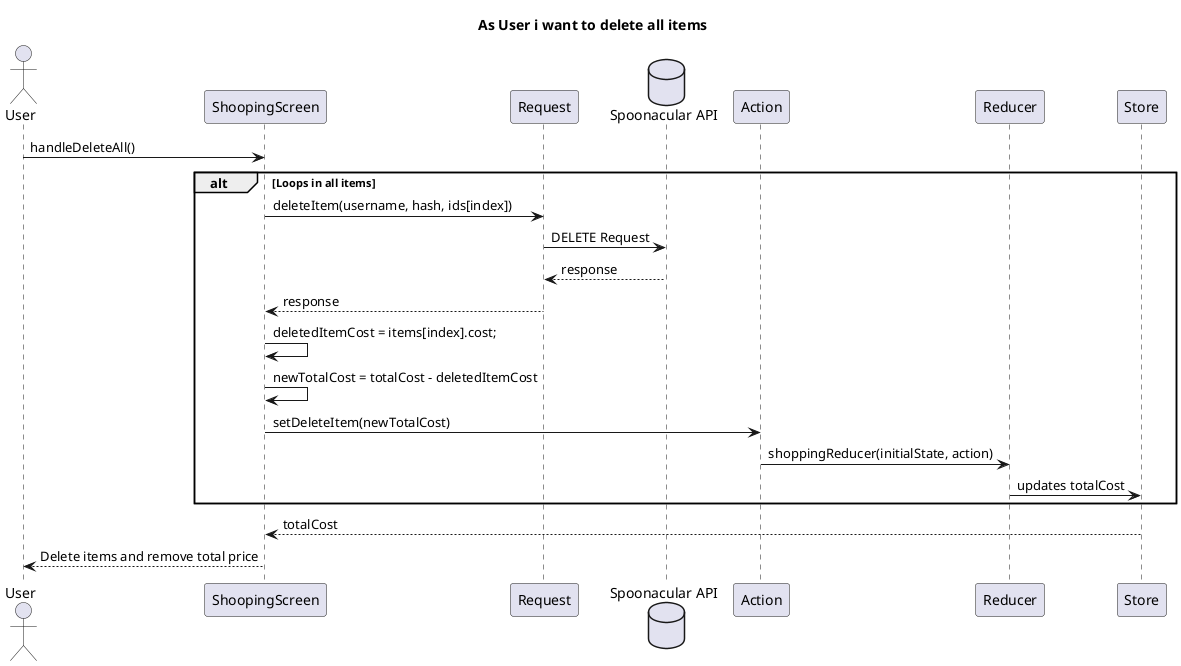 @startuml
title As User i want to delete all items
actor User as User

actor User as User
participant "ShoopingScreen" as Screen
participant "Request" as Request
database "Spoonacular API" as Server
participant "Action" as AR
participant "Reducer" as RD
participant "Store" as Store

User->Screen:handleDeleteAll()
alt Loops in all items
Screen->Request:deleteItem(username, hash, ids[index])
Request->Server:DELETE Request
Server-->Request:response
Request-->Screen:response
Screen->Screen:deletedItemCost = items[index].cost;
Screen->Screen:newTotalCost = totalCost - deletedItemCost

Screen->AR:setDeleteItem(newTotalCost)
AR->RD:shoppingReducer(initialState, action)
RD->Store: updates totalCost
end alt
Store-->Screen:totalCost
Screen-->User:Delete items and remove total price

@enduml
